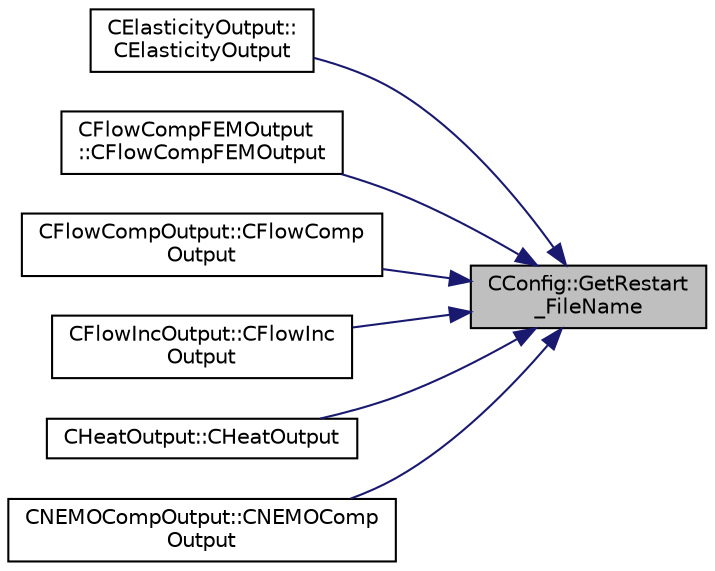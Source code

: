 digraph "CConfig::GetRestart_FileName"
{
 // LATEX_PDF_SIZE
  edge [fontname="Helvetica",fontsize="10",labelfontname="Helvetica",labelfontsize="10"];
  node [fontname="Helvetica",fontsize="10",shape=record];
  rankdir="RL";
  Node1 [label="CConfig::GetRestart\l_FileName",height=0.2,width=0.4,color="black", fillcolor="grey75", style="filled", fontcolor="black",tooltip="Get the name of the restart file for the flow variables."];
  Node1 -> Node2 [dir="back",color="midnightblue",fontsize="10",style="solid",fontname="Helvetica"];
  Node2 [label="CElasticityOutput::\lCElasticityOutput",height=0.2,width=0.4,color="black", fillcolor="white", style="filled",URL="$classCElasticityOutput.html#a58429bbda704388e3663f3787f2c66e6",tooltip="Constructor of the class."];
  Node1 -> Node3 [dir="back",color="midnightblue",fontsize="10",style="solid",fontname="Helvetica"];
  Node3 [label="CFlowCompFEMOutput\l::CFlowCompFEMOutput",height=0.2,width=0.4,color="black", fillcolor="white", style="filled",URL="$classCFlowCompFEMOutput.html#a15892a5521b50ec593b55fddb1dfb9ae",tooltip="Constructor of the class."];
  Node1 -> Node4 [dir="back",color="midnightblue",fontsize="10",style="solid",fontname="Helvetica"];
  Node4 [label="CFlowCompOutput::CFlowComp\lOutput",height=0.2,width=0.4,color="black", fillcolor="white", style="filled",URL="$classCFlowCompOutput.html#a6dcf56587ca17eb1fde020d9798b3cd3",tooltip="Constructor of the class."];
  Node1 -> Node5 [dir="back",color="midnightblue",fontsize="10",style="solid",fontname="Helvetica"];
  Node5 [label="CFlowIncOutput::CFlowInc\lOutput",height=0.2,width=0.4,color="black", fillcolor="white", style="filled",URL="$classCFlowIncOutput.html#a6887162e4142b214c7be9bfe40a0d94b",tooltip="Constructor of the class."];
  Node1 -> Node6 [dir="back",color="midnightblue",fontsize="10",style="solid",fontname="Helvetica"];
  Node6 [label="CHeatOutput::CHeatOutput",height=0.2,width=0.4,color="black", fillcolor="white", style="filled",URL="$classCHeatOutput.html#a765accb8479e84e246e53494de404e93",tooltip="Constructor of the class."];
  Node1 -> Node7 [dir="back",color="midnightblue",fontsize="10",style="solid",fontname="Helvetica"];
  Node7 [label="CNEMOCompOutput::CNEMOComp\lOutput",height=0.2,width=0.4,color="black", fillcolor="white", style="filled",URL="$classCNEMOCompOutput.html#aaba29cfe76ac412a31d6109cfce1181e",tooltip="Constructor of the class."];
}
